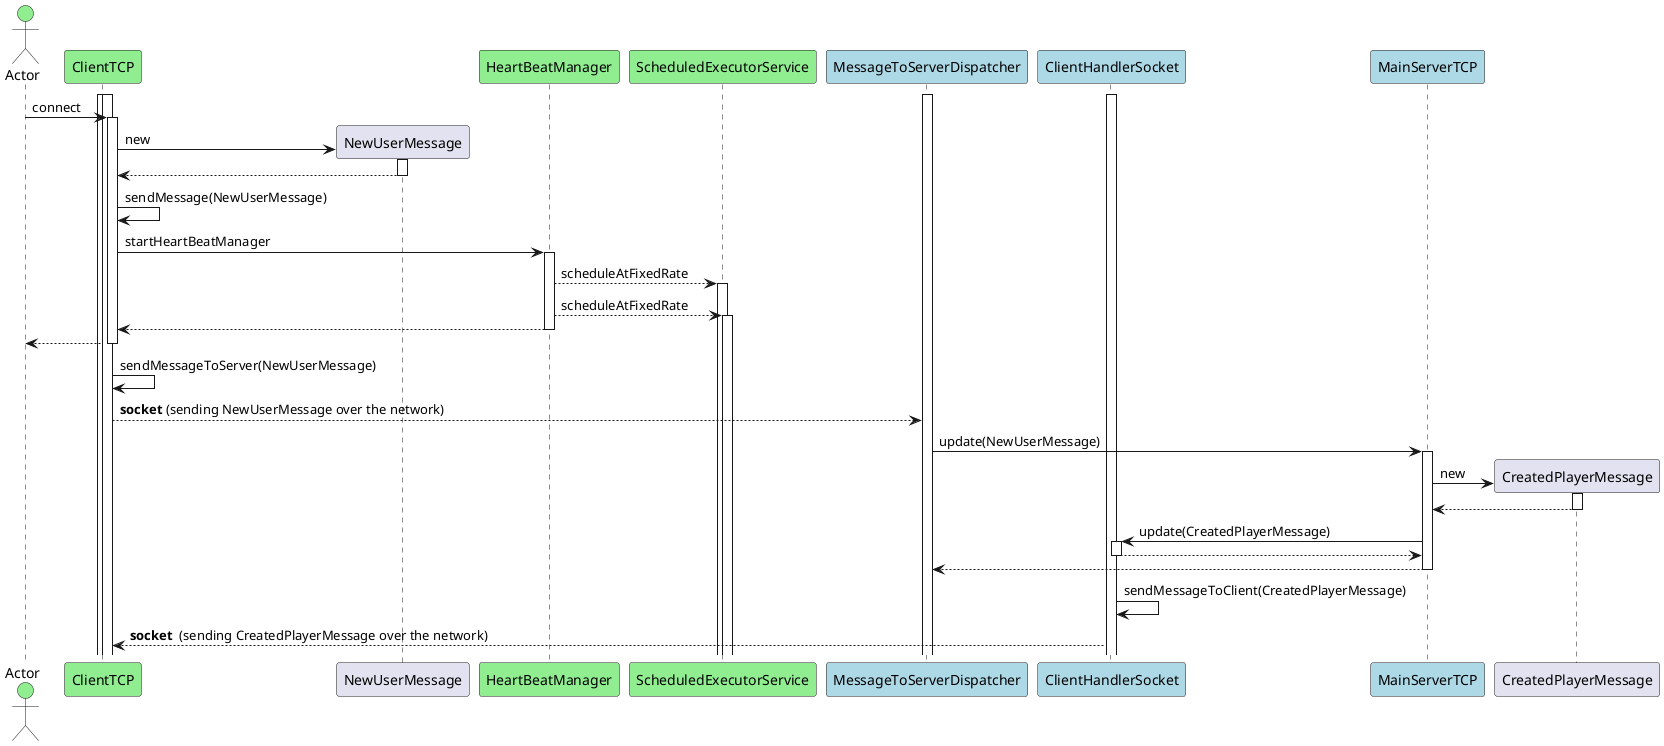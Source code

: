 @startuml
actor Actor #lightgreen
participant ClientTCP #lightgreen
participant NewUserMessage
participant HeartBeatManager #lightgreen
participant ScheduledExecutorService #lightgreen
participant MessageToServerDispatcher #lightblue
participant ClientHandlerSocket #lightblue
participant MainServerTCP #lightblue
participant CreatedPlayerMessage

activate ClientTCP
activate ClientTCP

activate MessageToServerDispatcher
activate ClientHandlerSocket

Actor -> ClientTCP ++ : connect

create NewUserMessage
ClientTCP -> NewUserMessage ++ : new
NewUserMessage --> ClientTCP --

ClientTCP -> ClientTCP : sendMessage(NewUserMessage)

ClientTCP -> HeartBeatManager ++ : startHeartBeatManager
HeartBeatManager --> ScheduledExecutorService ++ : scheduleAtFixedRate
HeartBeatManager --> ScheduledExecutorService ++ : scheduleAtFixedRate
HeartBeatManager --> ClientTCP --
ClientTCP --> Actor --

ClientTCP -> ClientTCP : sendMessageToServer(NewUserMessage)

ClientTCP --> MessageToServerDispatcher : **socket** (sending NewUserMessage over the network)

MessageToServerDispatcher -> MainServerTCP ++ : update(NewUserMessage)

create CreatedPlayerMessage
MainServerTCP -> CreatedPlayerMessage ++ : new
CreatedPlayerMessage --> MainServerTCP --

MainServerTCP -> ClientHandlerSocket ++ : update(CreatedPlayerMessage)
ClientHandlerSocket --> MainServerTCP --
MainServerTCP --> MessageToServerDispatcher --
deactivate MainServerTCP

ClientHandlerSocket -> ClientHandlerSocket : sendMessageToClient(CreatedPlayerMessage)
ClientHandlerSocket --> ClientTCP : **socket**  (sending CreatedPlayerMessage over the network)

@enduml
